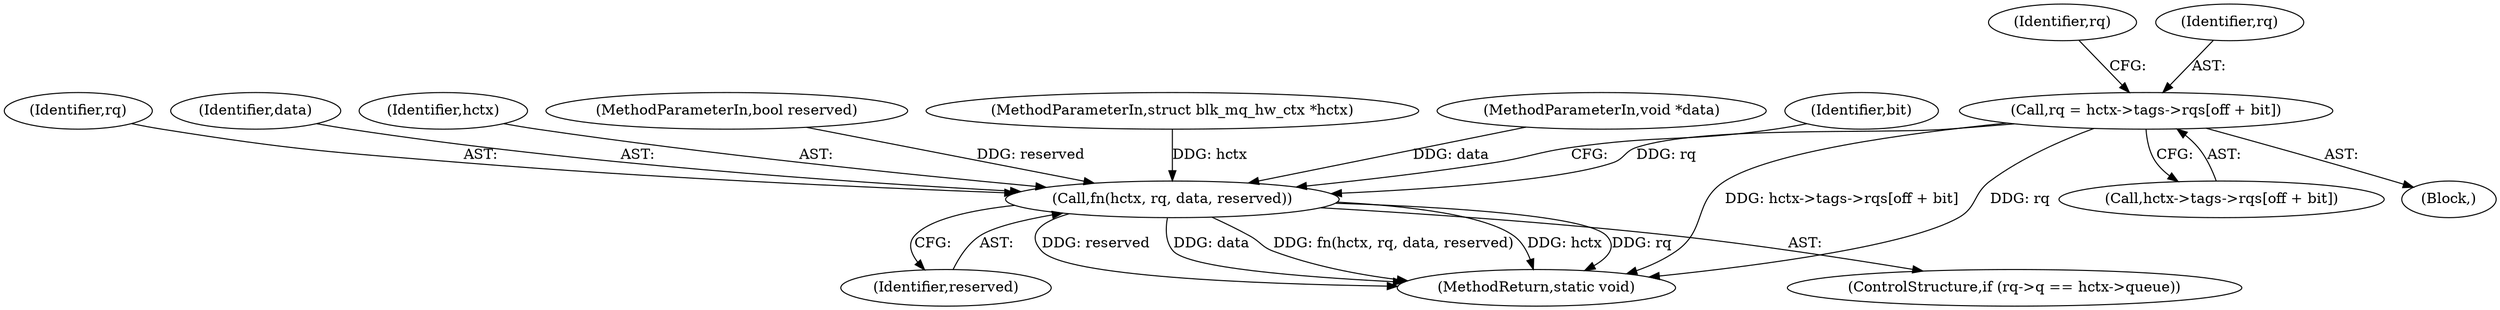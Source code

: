 digraph "0_linux_0048b4837affd153897ed1222283492070027aa9_1@pointer" {
"1000162" [label="(Call,rq = hctx->tags->rqs[off + bit])"];
"1000181" [label="(Call,fn(hctx, rq, data, reserved))"];
"1000183" [label="(Identifier,rq)"];
"1000164" [label="(Call,hctx->tags->rqs[off + bit])"];
"1000176" [label="(Identifier,rq)"];
"1000163" [label="(Identifier,rq)"];
"1000185" [label="(Identifier,reserved)"];
"1000184" [label="(Identifier,data)"];
"1000182" [label="(Identifier,hctx)"];
"1000106" [label="(MethodParameterIn,bool reserved)"];
"1000162" [label="(Call,rq = hctx->tags->rqs[off + bit])"];
"1000101" [label="(MethodParameterIn,struct blk_mq_hw_ctx *hctx)"];
"1000105" [label="(MethodParameterIn,void *data)"];
"1000193" [label="(MethodReturn,static void)"];
"1000181" [label="(Call,fn(hctx, rq, data, reserved))"];
"1000149" [label="(Identifier,bit)"];
"1000173" [label="(ControlStructure,if (rq->q == hctx->queue))"];
"1000161" [label="(Block,)"];
"1000162" -> "1000161"  [label="AST: "];
"1000162" -> "1000164"  [label="CFG: "];
"1000163" -> "1000162"  [label="AST: "];
"1000164" -> "1000162"  [label="AST: "];
"1000176" -> "1000162"  [label="CFG: "];
"1000162" -> "1000193"  [label="DDG: hctx->tags->rqs[off + bit]"];
"1000162" -> "1000193"  [label="DDG: rq"];
"1000162" -> "1000181"  [label="DDG: rq"];
"1000181" -> "1000173"  [label="AST: "];
"1000181" -> "1000185"  [label="CFG: "];
"1000182" -> "1000181"  [label="AST: "];
"1000183" -> "1000181"  [label="AST: "];
"1000184" -> "1000181"  [label="AST: "];
"1000185" -> "1000181"  [label="AST: "];
"1000149" -> "1000181"  [label="CFG: "];
"1000181" -> "1000193"  [label="DDG: reserved"];
"1000181" -> "1000193"  [label="DDG: data"];
"1000181" -> "1000193"  [label="DDG: fn(hctx, rq, data, reserved)"];
"1000181" -> "1000193"  [label="DDG: hctx"];
"1000181" -> "1000193"  [label="DDG: rq"];
"1000101" -> "1000181"  [label="DDG: hctx"];
"1000105" -> "1000181"  [label="DDG: data"];
"1000106" -> "1000181"  [label="DDG: reserved"];
}
